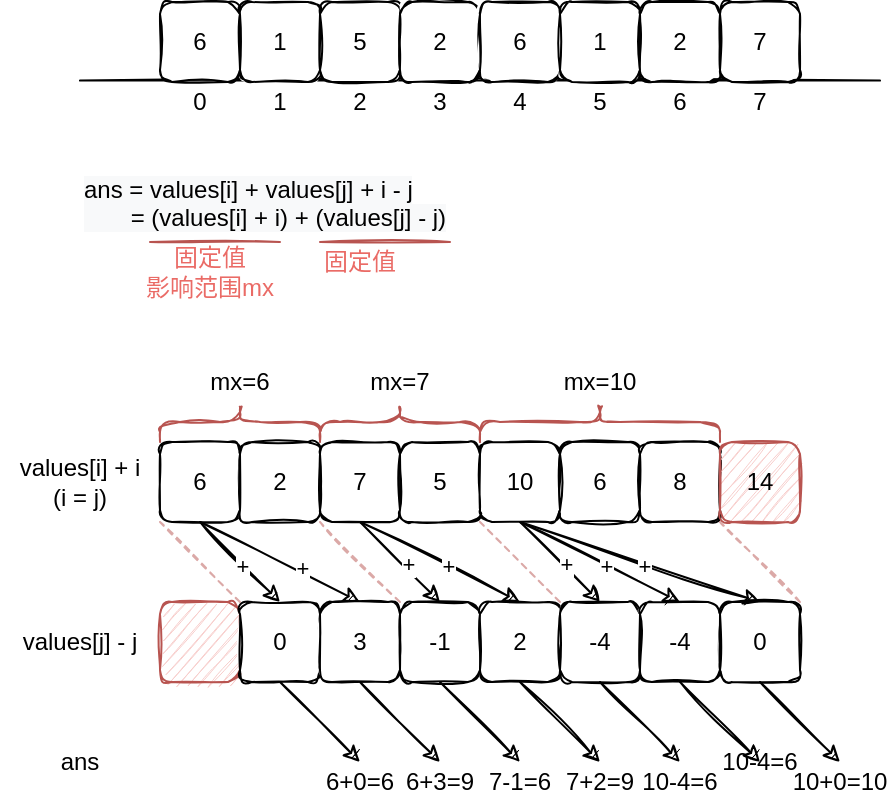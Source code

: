 <mxfile version="14.6.13" type="device"><diagram id="kcJWZgc3xJbq8wHSkCc4" name="第 1 页"><mxGraphModel dx="540" dy="326" grid="1" gridSize="10" guides="1" tooltips="1" connect="1" arrows="1" fold="1" page="1" pageScale="1" pageWidth="850" pageHeight="1100" math="0" shadow="0"><root><mxCell id="0"/><mxCell id="1" parent="0"/><mxCell id="jdurFdHvsf-g6Ne7u-UZ-1" value="" style="endArrow=none;html=1;sketch=1;" parent="1" edge="1"><mxGeometry width="50" height="50" relative="1" as="geometry"><mxPoint x="40" y="79.31" as="sourcePoint"/><mxPoint x="440" y="79.31" as="targetPoint"/></mxGeometry></mxCell><mxCell id="jdurFdHvsf-g6Ne7u-UZ-2" value="6" style="rounded=1;whiteSpace=wrap;html=1;sketch=1;" parent="1" vertex="1"><mxGeometry x="80" y="40" width="40" height="40" as="geometry"/></mxCell><mxCell id="jdurFdHvsf-g6Ne7u-UZ-4" value="0" style="text;html=1;strokeColor=none;fillColor=none;align=center;verticalAlign=middle;whiteSpace=wrap;rounded=0;sketch=1;" parent="1" vertex="1"><mxGeometry x="90" y="80" width="20" height="20" as="geometry"/></mxCell><mxCell id="jdurFdHvsf-g6Ne7u-UZ-5" value="1" style="text;html=1;strokeColor=none;fillColor=none;align=center;verticalAlign=middle;whiteSpace=wrap;rounded=0;sketch=1;" parent="1" vertex="1"><mxGeometry x="130" y="80" width="20" height="20" as="geometry"/></mxCell><mxCell id="jdurFdHvsf-g6Ne7u-UZ-6" value="2" style="text;html=1;strokeColor=none;fillColor=none;align=center;verticalAlign=middle;whiteSpace=wrap;rounded=0;sketch=1;" parent="1" vertex="1"><mxGeometry x="170" y="80" width="20" height="20" as="geometry"/></mxCell><mxCell id="jdurFdHvsf-g6Ne7u-UZ-7" value="3" style="text;html=1;strokeColor=none;fillColor=none;align=center;verticalAlign=middle;whiteSpace=wrap;rounded=0;sketch=1;" parent="1" vertex="1"><mxGeometry x="210" y="80" width="20" height="20" as="geometry"/></mxCell><mxCell id="jdurFdHvsf-g6Ne7u-UZ-8" value="4" style="text;html=1;strokeColor=none;fillColor=none;align=center;verticalAlign=middle;whiteSpace=wrap;rounded=0;sketch=1;" parent="1" vertex="1"><mxGeometry x="250" y="80" width="20" height="20" as="geometry"/></mxCell><mxCell id="jdurFdHvsf-g6Ne7u-UZ-9" value="5" style="text;html=1;strokeColor=none;fillColor=none;align=center;verticalAlign=middle;whiteSpace=wrap;rounded=0;sketch=1;" parent="1" vertex="1"><mxGeometry x="290" y="80" width="20" height="20" as="geometry"/></mxCell><mxCell id="jdurFdHvsf-g6Ne7u-UZ-10" value="6" style="text;html=1;strokeColor=none;fillColor=none;align=center;verticalAlign=middle;whiteSpace=wrap;rounded=0;sketch=1;" parent="1" vertex="1"><mxGeometry x="330" y="80" width="20" height="20" as="geometry"/></mxCell><mxCell id="jdurFdHvsf-g6Ne7u-UZ-11" value="7" style="text;html=1;strokeColor=none;fillColor=none;align=center;verticalAlign=middle;whiteSpace=wrap;rounded=0;sketch=1;" parent="1" vertex="1"><mxGeometry x="370" y="80" width="20" height="20" as="geometry"/></mxCell><mxCell id="jdurFdHvsf-g6Ne7u-UZ-12" value="1" style="rounded=1;whiteSpace=wrap;html=1;sketch=1;" parent="1" vertex="1"><mxGeometry x="120" y="40" width="40" height="40" as="geometry"/></mxCell><mxCell id="jdurFdHvsf-g6Ne7u-UZ-13" value="5" style="rounded=1;whiteSpace=wrap;html=1;sketch=1;" parent="1" vertex="1"><mxGeometry x="160" y="40" width="40" height="40" as="geometry"/></mxCell><mxCell id="jdurFdHvsf-g6Ne7u-UZ-14" value="2" style="rounded=1;whiteSpace=wrap;html=1;sketch=1;" parent="1" vertex="1"><mxGeometry x="200" y="40" width="40" height="40" as="geometry"/></mxCell><mxCell id="jdurFdHvsf-g6Ne7u-UZ-16" value="6" style="rounded=1;whiteSpace=wrap;html=1;sketch=1;" parent="1" vertex="1"><mxGeometry x="240" y="40" width="40" height="40" as="geometry"/></mxCell><mxCell id="jdurFdHvsf-g6Ne7u-UZ-17" value="1" style="rounded=1;whiteSpace=wrap;html=1;sketch=1;" parent="1" vertex="1"><mxGeometry x="280" y="40" width="40" height="40" as="geometry"/></mxCell><mxCell id="jdurFdHvsf-g6Ne7u-UZ-18" value="2" style="rounded=1;whiteSpace=wrap;html=1;sketch=1;" parent="1" vertex="1"><mxGeometry x="320" y="40" width="40" height="40" as="geometry"/></mxCell><mxCell id="jdurFdHvsf-g6Ne7u-UZ-19" value="7" style="rounded=1;whiteSpace=wrap;html=1;sketch=1;" parent="1" vertex="1"><mxGeometry x="360" y="40" width="40" height="40" as="geometry"/></mxCell><mxCell id="jdurFdHvsf-g6Ne7u-UZ-79" value="" style="shape=curlyBracket;whiteSpace=wrap;html=1;rounded=1;flipH=1;sketch=1;strokeColor=#b85450;fillColor=#f8cecc;rotation=-90;" parent="1" vertex="1"><mxGeometry x="110" y="210" width="20" height="80" as="geometry"/></mxCell><mxCell id="1vB6LT__3vqlCOQqg0b5-1" value="6" style="rounded=1;whiteSpace=wrap;html=1;sketch=1;" vertex="1" parent="1"><mxGeometry x="80" y="260" width="40" height="40" as="geometry"/></mxCell><mxCell id="1vB6LT__3vqlCOQqg0b5-2" value="2" style="rounded=1;whiteSpace=wrap;html=1;sketch=1;" vertex="1" parent="1"><mxGeometry x="120" y="260" width="40" height="40" as="geometry"/></mxCell><mxCell id="1vB6LT__3vqlCOQqg0b5-3" value="7" style="rounded=1;whiteSpace=wrap;html=1;sketch=1;" vertex="1" parent="1"><mxGeometry x="160" y="260" width="40" height="40" as="geometry"/></mxCell><mxCell id="1vB6LT__3vqlCOQqg0b5-4" value="5" style="rounded=1;whiteSpace=wrap;html=1;sketch=1;" vertex="1" parent="1"><mxGeometry x="200" y="260" width="40" height="40" as="geometry"/></mxCell><mxCell id="1vB6LT__3vqlCOQqg0b5-5" value="10" style="rounded=1;whiteSpace=wrap;html=1;sketch=1;" vertex="1" parent="1"><mxGeometry x="240" y="260" width="40" height="40" as="geometry"/></mxCell><mxCell id="1vB6LT__3vqlCOQqg0b5-6" value="6" style="rounded=1;whiteSpace=wrap;html=1;sketch=1;" vertex="1" parent="1"><mxGeometry x="280" y="260" width="40" height="40" as="geometry"/></mxCell><mxCell id="1vB6LT__3vqlCOQqg0b5-7" value="8" style="rounded=1;whiteSpace=wrap;html=1;sketch=1;" vertex="1" parent="1"><mxGeometry x="320" y="260" width="40" height="40" as="geometry"/></mxCell><mxCell id="1vB6LT__3vqlCOQqg0b5-8" value="14" style="rounded=1;whiteSpace=wrap;html=1;sketch=1;fillColor=#f8cecc;strokeColor=#b85450;" vertex="1" parent="1"><mxGeometry x="360" y="260" width="40" height="40" as="geometry"/></mxCell><mxCell id="1vB6LT__3vqlCOQqg0b5-9" value="values[i] + i&lt;br&gt;(i = j)" style="text;html=1;strokeColor=none;fillColor=none;align=center;verticalAlign=middle;whiteSpace=wrap;rounded=0;" vertex="1" parent="1"><mxGeometry y="260" width="80" height="40" as="geometry"/></mxCell><mxCell id="1vB6LT__3vqlCOQqg0b5-10" value="" style="rounded=1;whiteSpace=wrap;html=1;sketch=1;fillColor=#f8cecc;strokeColor=#b85450;" vertex="1" parent="1"><mxGeometry x="80" y="340" width="40" height="40" as="geometry"/></mxCell><mxCell id="1vB6LT__3vqlCOQqg0b5-11" value="0" style="rounded=1;whiteSpace=wrap;html=1;sketch=1;" vertex="1" parent="1"><mxGeometry x="120" y="340" width="40" height="40" as="geometry"/></mxCell><mxCell id="1vB6LT__3vqlCOQqg0b5-12" value="3" style="rounded=1;whiteSpace=wrap;html=1;sketch=1;" vertex="1" parent="1"><mxGeometry x="160" y="340" width="40" height="40" as="geometry"/></mxCell><mxCell id="1vB6LT__3vqlCOQqg0b5-13" value="-1" style="rounded=1;whiteSpace=wrap;html=1;sketch=1;" vertex="1" parent="1"><mxGeometry x="200" y="340" width="40" height="40" as="geometry"/></mxCell><mxCell id="1vB6LT__3vqlCOQqg0b5-14" value="2" style="rounded=1;whiteSpace=wrap;html=1;sketch=1;" vertex="1" parent="1"><mxGeometry x="240" y="340" width="40" height="40" as="geometry"/></mxCell><mxCell id="1vB6LT__3vqlCOQqg0b5-15" value="-4" style="rounded=1;whiteSpace=wrap;html=1;sketch=1;" vertex="1" parent="1"><mxGeometry x="280" y="340" width="40" height="40" as="geometry"/></mxCell><mxCell id="1vB6LT__3vqlCOQqg0b5-16" value="-4" style="rounded=1;whiteSpace=wrap;html=1;sketch=1;" vertex="1" parent="1"><mxGeometry x="320" y="340" width="40" height="40" as="geometry"/></mxCell><mxCell id="1vB6LT__3vqlCOQqg0b5-17" value="0" style="rounded=1;whiteSpace=wrap;html=1;sketch=1;" vertex="1" parent="1"><mxGeometry x="360" y="340" width="40" height="40" as="geometry"/></mxCell><mxCell id="1vB6LT__3vqlCOQqg0b5-18" value="values[j] - j" style="text;html=1;strokeColor=none;fillColor=none;align=center;verticalAlign=middle;whiteSpace=wrap;rounded=0;" vertex="1" parent="1"><mxGeometry y="340" width="80" height="40" as="geometry"/></mxCell><mxCell id="1vB6LT__3vqlCOQqg0b5-28" value="mx=6" style="text;html=1;strokeColor=none;fillColor=none;align=center;verticalAlign=middle;whiteSpace=wrap;rounded=0;" vertex="1" parent="1"><mxGeometry x="100" y="220" width="40" height="20" as="geometry"/></mxCell><mxCell id="1vB6LT__3vqlCOQqg0b5-29" value="" style="endArrow=classic;html=1;sketch=1;" edge="1" parent="1"><mxGeometry width="50" height="50" relative="1" as="geometry"><mxPoint x="140" y="380" as="sourcePoint"/><mxPoint x="180" y="420" as="targetPoint"/></mxGeometry></mxCell><mxCell id="1vB6LT__3vqlCOQqg0b5-30" value="6+0=6" style="text;html=1;strokeColor=none;fillColor=none;align=center;verticalAlign=middle;whiteSpace=wrap;rounded=0;" vertex="1" parent="1"><mxGeometry x="160" y="420" width="40" height="20" as="geometry"/></mxCell><mxCell id="1vB6LT__3vqlCOQqg0b5-31" value="" style="endArrow=classic;html=1;sketch=1;" edge="1" parent="1"><mxGeometry width="50" height="50" relative="1" as="geometry"><mxPoint x="100" y="300" as="sourcePoint"/><mxPoint x="140" y="340" as="targetPoint"/></mxGeometry></mxCell><mxCell id="1vB6LT__3vqlCOQqg0b5-64" value="+" style="edgeLabel;html=1;align=center;verticalAlign=middle;resizable=0;points=[];" vertex="1" connectable="0" parent="1vB6LT__3vqlCOQqg0b5-31"><mxGeometry x="0.133" y="1" relative="1" as="geometry"><mxPoint x="-3" as="offset"/></mxGeometry></mxCell><mxCell id="1vB6LT__3vqlCOQqg0b5-32" value="" style="shape=curlyBracket;whiteSpace=wrap;html=1;rounded=1;flipH=1;sketch=1;strokeColor=#b85450;fillColor=#f8cecc;rotation=-90;" vertex="1" parent="1"><mxGeometry x="190" y="210" width="20" height="80" as="geometry"/></mxCell><mxCell id="1vB6LT__3vqlCOQqg0b5-33" value="mx=7" style="text;html=1;strokeColor=none;fillColor=none;align=center;verticalAlign=middle;whiteSpace=wrap;rounded=0;" vertex="1" parent="1"><mxGeometry x="180" y="220" width="40" height="20" as="geometry"/></mxCell><mxCell id="1vB6LT__3vqlCOQqg0b5-34" value="" style="endArrow=classic;html=1;sketch=1;" edge="1" parent="1"><mxGeometry width="50" height="50" relative="1" as="geometry"><mxPoint x="180" y="380" as="sourcePoint"/><mxPoint x="220" y="420" as="targetPoint"/></mxGeometry></mxCell><mxCell id="1vB6LT__3vqlCOQqg0b5-35" value="6+3=9" style="text;html=1;strokeColor=none;fillColor=none;align=center;verticalAlign=middle;whiteSpace=wrap;rounded=0;" vertex="1" parent="1"><mxGeometry x="200" y="420" width="40" height="20" as="geometry"/></mxCell><mxCell id="1vB6LT__3vqlCOQqg0b5-36" value="" style="endArrow=classic;html=1;sketch=1;" edge="1" parent="1"><mxGeometry width="50" height="50" relative="1" as="geometry"><mxPoint x="100" y="300" as="sourcePoint"/><mxPoint x="180" y="340" as="targetPoint"/></mxGeometry></mxCell><mxCell id="1vB6LT__3vqlCOQqg0b5-65" value="+" style="edgeLabel;html=1;align=center;verticalAlign=middle;resizable=0;points=[];" vertex="1" connectable="0" parent="1vB6LT__3vqlCOQqg0b5-36"><mxGeometry x="0.199" y="1" relative="1" as="geometry"><mxPoint x="2" as="offset"/></mxGeometry></mxCell><mxCell id="1vB6LT__3vqlCOQqg0b5-37" value="" style="endArrow=classic;html=1;sketch=1;" edge="1" parent="1"><mxGeometry width="50" height="50" relative="1" as="geometry"><mxPoint x="220" y="380" as="sourcePoint"/><mxPoint x="260" y="420" as="targetPoint"/></mxGeometry></mxCell><mxCell id="1vB6LT__3vqlCOQqg0b5-38" value="7-1=6" style="text;html=1;strokeColor=none;fillColor=none;align=center;verticalAlign=middle;whiteSpace=wrap;rounded=0;" vertex="1" parent="1"><mxGeometry x="240" y="420" width="40" height="20" as="geometry"/></mxCell><mxCell id="1vB6LT__3vqlCOQqg0b5-39" value="" style="endArrow=classic;html=1;sketch=1;" edge="1" parent="1"><mxGeometry width="50" height="50" relative="1" as="geometry"><mxPoint x="180" y="300" as="sourcePoint"/><mxPoint x="220" y="340" as="targetPoint"/></mxGeometry></mxCell><mxCell id="1vB6LT__3vqlCOQqg0b5-66" value="+" style="edgeLabel;html=1;align=center;verticalAlign=middle;resizable=0;points=[];" vertex="1" connectable="0" parent="1vB6LT__3vqlCOQqg0b5-39"><mxGeometry x="0.101" y="2" relative="1" as="geometry"><mxPoint as="offset"/></mxGeometry></mxCell><mxCell id="1vB6LT__3vqlCOQqg0b5-40" value="" style="endArrow=classic;html=1;sketch=1;" edge="1" parent="1"><mxGeometry width="50" height="50" relative="1" as="geometry"><mxPoint x="260" y="380" as="sourcePoint"/><mxPoint x="300" y="420" as="targetPoint"/></mxGeometry></mxCell><mxCell id="1vB6LT__3vqlCOQqg0b5-41" value="7+2=9" style="text;html=1;strokeColor=none;fillColor=none;align=center;verticalAlign=middle;whiteSpace=wrap;rounded=0;" vertex="1" parent="1"><mxGeometry x="280" y="420" width="40" height="20" as="geometry"/></mxCell><mxCell id="1vB6LT__3vqlCOQqg0b5-42" value="" style="endArrow=classic;html=1;sketch=1;exitX=0.5;exitY=1;exitDx=0;exitDy=0;" edge="1" parent="1" source="1vB6LT__3vqlCOQqg0b5-3"><mxGeometry width="50" height="50" relative="1" as="geometry"><mxPoint x="220" y="300" as="sourcePoint"/><mxPoint x="260" y="340" as="targetPoint"/></mxGeometry></mxCell><mxCell id="1vB6LT__3vqlCOQqg0b5-67" value="+" style="edgeLabel;html=1;align=center;verticalAlign=middle;resizable=0;points=[];" vertex="1" connectable="0" parent="1vB6LT__3vqlCOQqg0b5-42"><mxGeometry x="0.081" relative="1" as="geometry"><mxPoint as="offset"/></mxGeometry></mxCell><mxCell id="1vB6LT__3vqlCOQqg0b5-43" value="" style="shape=curlyBracket;whiteSpace=wrap;html=1;rounded=1;flipH=1;sketch=1;strokeColor=#b85450;fillColor=#f8cecc;rotation=-90;" vertex="1" parent="1"><mxGeometry x="290" y="190" width="20" height="120" as="geometry"/></mxCell><mxCell id="1vB6LT__3vqlCOQqg0b5-44" value="mx=10" style="text;html=1;strokeColor=none;fillColor=none;align=center;verticalAlign=middle;whiteSpace=wrap;rounded=0;" vertex="1" parent="1"><mxGeometry x="280" y="220" width="40" height="20" as="geometry"/></mxCell><mxCell id="1vB6LT__3vqlCOQqg0b5-45" value="" style="endArrow=classic;html=1;sketch=1;" edge="1" parent="1"><mxGeometry width="50" height="50" relative="1" as="geometry"><mxPoint x="300" y="380" as="sourcePoint"/><mxPoint x="340" y="420" as="targetPoint"/></mxGeometry></mxCell><mxCell id="1vB6LT__3vqlCOQqg0b5-46" value="10-4=6" style="text;html=1;strokeColor=none;fillColor=none;align=center;verticalAlign=middle;whiteSpace=wrap;rounded=0;" vertex="1" parent="1"><mxGeometry x="320" y="420" width="40" height="20" as="geometry"/></mxCell><mxCell id="1vB6LT__3vqlCOQqg0b5-47" value="" style="endArrow=classic;html=1;sketch=1;" edge="1" parent="1"><mxGeometry width="50" height="50" relative="1" as="geometry"><mxPoint x="260" y="300" as="sourcePoint"/><mxPoint x="300" y="340" as="targetPoint"/></mxGeometry></mxCell><mxCell id="1vB6LT__3vqlCOQqg0b5-68" value="+" style="edgeLabel;html=1;align=center;verticalAlign=middle;resizable=0;points=[];" vertex="1" connectable="0" parent="1vB6LT__3vqlCOQqg0b5-47"><mxGeometry x="0.081" y="1" relative="1" as="geometry"><mxPoint as="offset"/></mxGeometry></mxCell><mxCell id="1vB6LT__3vqlCOQqg0b5-48" value="" style="endArrow=classic;html=1;sketch=1;" edge="1" parent="1"><mxGeometry width="50" height="50" relative="1" as="geometry"><mxPoint x="340" y="380" as="sourcePoint"/><mxPoint x="380" y="420" as="targetPoint"/></mxGeometry></mxCell><mxCell id="1vB6LT__3vqlCOQqg0b5-49" value="10-4=6" style="text;html=1;strokeColor=none;fillColor=none;align=center;verticalAlign=middle;whiteSpace=wrap;rounded=0;" vertex="1" parent="1"><mxGeometry x="360" y="410" width="40" height="20" as="geometry"/></mxCell><mxCell id="1vB6LT__3vqlCOQqg0b5-50" value="" style="endArrow=classic;html=1;sketch=1;" edge="1" parent="1"><mxGeometry width="50" height="50" relative="1" as="geometry"><mxPoint x="260" y="300" as="sourcePoint"/><mxPoint x="340" y="340" as="targetPoint"/></mxGeometry></mxCell><mxCell id="1vB6LT__3vqlCOQqg0b5-69" value="+" style="edgeLabel;html=1;align=center;verticalAlign=middle;resizable=0;points=[];" vertex="1" connectable="0" parent="1vB6LT__3vqlCOQqg0b5-50"><mxGeometry x="0.078" relative="1" as="geometry"><mxPoint as="offset"/></mxGeometry></mxCell><mxCell id="1vB6LT__3vqlCOQqg0b5-51" value="" style="endArrow=classic;html=1;sketch=1;" edge="1" parent="1"><mxGeometry width="50" height="50" relative="1" as="geometry"><mxPoint x="380" y="380" as="sourcePoint"/><mxPoint x="420" y="420" as="targetPoint"/></mxGeometry></mxCell><mxCell id="1vB6LT__3vqlCOQqg0b5-52" value="10+0=10" style="text;html=1;strokeColor=none;fillColor=none;align=center;verticalAlign=middle;whiteSpace=wrap;rounded=0;" vertex="1" parent="1"><mxGeometry x="400" y="420" width="40" height="20" as="geometry"/></mxCell><mxCell id="1vB6LT__3vqlCOQqg0b5-53" value="" style="endArrow=classic;html=1;sketch=1;" edge="1" parent="1"><mxGeometry width="50" height="50" relative="1" as="geometry"><mxPoint x="260" y="300" as="sourcePoint"/><mxPoint x="380" y="340" as="targetPoint"/></mxGeometry></mxCell><mxCell id="1vB6LT__3vqlCOQqg0b5-70" value="+" style="edgeLabel;html=1;align=center;verticalAlign=middle;resizable=0;points=[];" vertex="1" connectable="0" parent="1vB6LT__3vqlCOQqg0b5-53"><mxGeometry x="0.033" y="-1" relative="1" as="geometry"><mxPoint as="offset"/></mxGeometry></mxCell><mxCell id="1vB6LT__3vqlCOQqg0b5-54" value="ans" style="text;html=1;strokeColor=none;fillColor=none;align=center;verticalAlign=middle;whiteSpace=wrap;rounded=0;" vertex="1" parent="1"><mxGeometry y="400" width="80" height="40" as="geometry"/></mxCell><mxCell id="1vB6LT__3vqlCOQqg0b5-55" value="&lt;span style=&quot;color: rgb(0 , 0 , 0) ; font-family: &amp;#34;helvetica&amp;#34; ; font-size: 12px ; font-style: normal ; font-weight: 400 ; letter-spacing: normal ; text-align: center ; text-indent: 0px ; text-transform: none ; word-spacing: 0px ; background-color: rgb(248 , 249 , 250) ; display: inline ; float: none&quot;&gt;ans = values[i] + values[j] + i - j&lt;br&gt;&amp;nbsp; &amp;nbsp; &amp;nbsp; &amp;nbsp;= (values[i] + i) + (values[j] - j)&lt;/span&gt;" style="text;whiteSpace=wrap;html=1;" vertex="1" parent="1"><mxGeometry x="40" y="120" width="240" height="40" as="geometry"/></mxCell><mxCell id="1vB6LT__3vqlCOQqg0b5-56" value="" style="endArrow=none;html=1;sketch=1;fillColor=#f8cecc;strokeColor=#b85450;" edge="1" parent="1"><mxGeometry width="50" height="50" relative="1" as="geometry"><mxPoint x="75" y="160" as="sourcePoint"/><mxPoint x="140" y="160" as="targetPoint"/></mxGeometry></mxCell><mxCell id="1vB6LT__3vqlCOQqg0b5-57" value="" style="endArrow=none;html=1;sketch=1;fillColor=#f8cecc;strokeColor=#b85450;" edge="1" parent="1"><mxGeometry width="50" height="50" relative="1" as="geometry"><mxPoint x="160" y="160" as="sourcePoint"/><mxPoint x="225" y="160" as="targetPoint"/></mxGeometry></mxCell><mxCell id="1vB6LT__3vqlCOQqg0b5-58" value="&lt;font color=&quot;#ea6b66&quot;&gt;固定值&lt;/font&gt;" style="text;html=1;strokeColor=none;fillColor=none;align=center;verticalAlign=middle;whiteSpace=wrap;rounded=0;" vertex="1" parent="1"><mxGeometry x="160" y="160" width="40" height="20" as="geometry"/></mxCell><mxCell id="1vB6LT__3vqlCOQqg0b5-59" value="&lt;font color=&quot;#ea6b66&quot;&gt;固定值&lt;br&gt;影响范围mx&lt;br&gt;&lt;/font&gt;" style="text;html=1;strokeColor=none;fillColor=none;align=center;verticalAlign=middle;whiteSpace=wrap;rounded=0;" vertex="1" parent="1"><mxGeometry x="70" y="160" width="70" height="30" as="geometry"/></mxCell><mxCell id="1vB6LT__3vqlCOQqg0b5-60" value="" style="endArrow=none;dashed=1;html=1;sketch=1;fillColor=#f8cecc;strokeColor=#b85450;opacity=50;" edge="1" parent="1"><mxGeometry width="50" height="50" relative="1" as="geometry"><mxPoint x="120" y="340" as="sourcePoint"/><mxPoint x="80" y="300" as="targetPoint"/></mxGeometry></mxCell><mxCell id="1vB6LT__3vqlCOQqg0b5-61" value="" style="endArrow=none;dashed=1;html=1;sketch=1;fillColor=#f8cecc;strokeColor=#b85450;opacity=50;" edge="1" parent="1"><mxGeometry width="50" height="50" relative="1" as="geometry"><mxPoint x="200" y="340" as="sourcePoint"/><mxPoint x="160" y="300" as="targetPoint"/></mxGeometry></mxCell><mxCell id="1vB6LT__3vqlCOQqg0b5-62" value="" style="endArrow=none;dashed=1;html=1;sketch=1;fillColor=#f8cecc;strokeColor=#b85450;opacity=50;" edge="1" parent="1"><mxGeometry width="50" height="50" relative="1" as="geometry"><mxPoint x="280" y="340" as="sourcePoint"/><mxPoint x="240" y="300" as="targetPoint"/></mxGeometry></mxCell><mxCell id="1vB6LT__3vqlCOQqg0b5-63" value="" style="endArrow=none;dashed=1;html=1;sketch=1;fillColor=#f8cecc;strokeColor=#b85450;opacity=50;" edge="1" parent="1"><mxGeometry width="50" height="50" relative="1" as="geometry"><mxPoint x="400" y="340" as="sourcePoint"/><mxPoint x="360" y="300" as="targetPoint"/></mxGeometry></mxCell></root></mxGraphModel></diagram></mxfile>